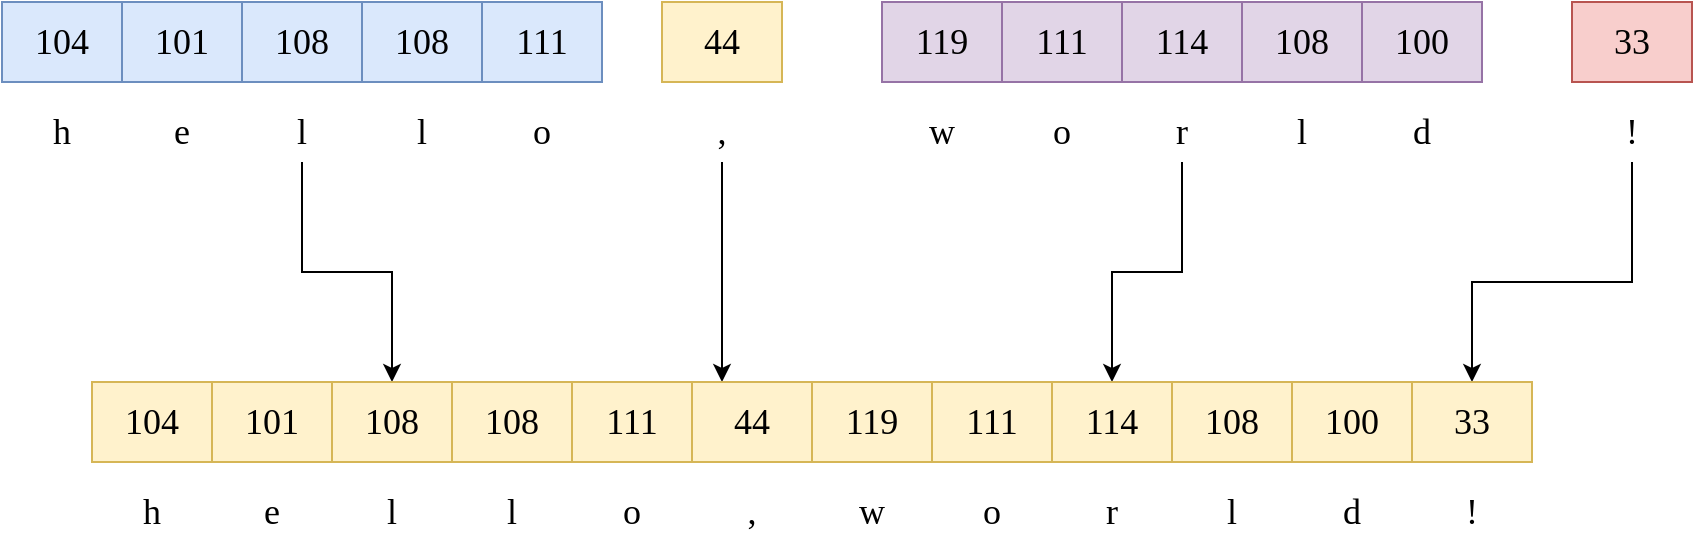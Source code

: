<mxfile version="20.2.3" type="device"><diagram id="5m8z71_S9ZnHBIvJM8n1" name="第 1 页"><mxGraphModel dx="1102" dy="852" grid="1" gridSize="10" guides="1" tooltips="1" connect="1" arrows="1" fold="1" page="1" pageScale="1" pageWidth="827" pageHeight="1169" math="0" shadow="0"><root><mxCell id="0"/><mxCell id="1" parent="0"/><mxCell id="Pn5UigZ2korGHbi_oehB-1" value="104" style="rounded=0;whiteSpace=wrap;html=1;fontFamily=Comic Sans MS;fontSize=18;fillColor=#dae8fc;strokeColor=#6c8ebf;" vertex="1" parent="1"><mxGeometry x="295" y="240" width="60" height="40" as="geometry"/></mxCell><mxCell id="Pn5UigZ2korGHbi_oehB-3" value="h" style="text;html=1;strokeColor=none;fillColor=none;align=center;verticalAlign=middle;whiteSpace=wrap;rounded=0;fontFamily=Comic Sans MS;fontSize=18;" vertex="1" parent="1"><mxGeometry x="295" y="290" width="60" height="30" as="geometry"/></mxCell><mxCell id="Pn5UigZ2korGHbi_oehB-4" value="101" style="rounded=0;whiteSpace=wrap;html=1;fontFamily=Comic Sans MS;fontSize=18;fillColor=#dae8fc;strokeColor=#6c8ebf;" vertex="1" parent="1"><mxGeometry x="355" y="240" width="60" height="40" as="geometry"/></mxCell><mxCell id="Pn5UigZ2korGHbi_oehB-6" value="e" style="text;html=1;strokeColor=none;fillColor=none;align=center;verticalAlign=middle;whiteSpace=wrap;rounded=0;fontFamily=Comic Sans MS;fontSize=18;" vertex="1" parent="1"><mxGeometry x="355" y="290" width="60" height="30" as="geometry"/></mxCell><mxCell id="Pn5UigZ2korGHbi_oehB-7" value="108" style="rounded=0;whiteSpace=wrap;html=1;fontFamily=Comic Sans MS;fontSize=18;fillColor=#dae8fc;strokeColor=#6c8ebf;" vertex="1" parent="1"><mxGeometry x="415" y="240" width="60" height="40" as="geometry"/></mxCell><mxCell id="Pn5UigZ2korGHbi_oehB-73" style="edgeStyle=orthogonalEdgeStyle;rounded=0;orthogonalLoop=1;jettySize=auto;html=1;fontFamily=Comic Sans MS;" edge="1" parent="1" source="Pn5UigZ2korGHbi_oehB-9" target="Pn5UigZ2korGHbi_oehB-43"><mxGeometry relative="1" as="geometry"/></mxCell><mxCell id="Pn5UigZ2korGHbi_oehB-9" value="l" style="text;html=1;strokeColor=none;fillColor=none;align=center;verticalAlign=middle;whiteSpace=wrap;rounded=0;fontFamily=Comic Sans MS;fontSize=18;" vertex="1" parent="1"><mxGeometry x="415" y="290" width="60" height="30" as="geometry"/></mxCell><mxCell id="Pn5UigZ2korGHbi_oehB-10" value="108" style="rounded=0;whiteSpace=wrap;html=1;fontFamily=Comic Sans MS;fontSize=18;fillColor=#dae8fc;strokeColor=#6c8ebf;" vertex="1" parent="1"><mxGeometry x="475" y="240" width="60" height="40" as="geometry"/></mxCell><mxCell id="Pn5UigZ2korGHbi_oehB-12" value="l" style="text;html=1;strokeColor=none;fillColor=none;align=center;verticalAlign=middle;whiteSpace=wrap;rounded=0;fontFamily=Comic Sans MS;fontSize=18;" vertex="1" parent="1"><mxGeometry x="475" y="290" width="60" height="30" as="geometry"/></mxCell><mxCell id="Pn5UigZ2korGHbi_oehB-13" value="111" style="rounded=0;whiteSpace=wrap;html=1;fontFamily=Comic Sans MS;fontSize=18;fillColor=#dae8fc;strokeColor=#6c8ebf;" vertex="1" parent="1"><mxGeometry x="535" y="240" width="60" height="40" as="geometry"/></mxCell><mxCell id="Pn5UigZ2korGHbi_oehB-15" value="o" style="text;html=1;strokeColor=none;fillColor=none;align=center;verticalAlign=middle;whiteSpace=wrap;rounded=0;fontFamily=Comic Sans MS;fontSize=18;" vertex="1" parent="1"><mxGeometry x="535" y="290" width="60" height="30" as="geometry"/></mxCell><mxCell id="Pn5UigZ2korGHbi_oehB-16" value="44" style="rounded=0;whiteSpace=wrap;html=1;fontFamily=Comic Sans MS;fontSize=18;fillColor=#fff2cc;strokeColor=#d6b656;" vertex="1" parent="1"><mxGeometry x="625" y="240" width="60" height="40" as="geometry"/></mxCell><mxCell id="Pn5UigZ2korGHbi_oehB-18" value="119" style="rounded=0;whiteSpace=wrap;html=1;fontFamily=Comic Sans MS;fontSize=18;fillColor=#e1d5e7;strokeColor=#9673a6;" vertex="1" parent="1"><mxGeometry x="735" y="240" width="60" height="40" as="geometry"/></mxCell><mxCell id="Pn5UigZ2korGHbi_oehB-20" value="111" style="rounded=0;whiteSpace=wrap;html=1;fontFamily=Comic Sans MS;fontSize=18;fillColor=#e1d5e7;strokeColor=#9673a6;" vertex="1" parent="1"><mxGeometry x="795" y="240" width="60" height="40" as="geometry"/></mxCell><mxCell id="Pn5UigZ2korGHbi_oehB-22" value="o" style="text;html=1;strokeColor=none;fillColor=none;align=center;verticalAlign=middle;whiteSpace=wrap;rounded=0;fontFamily=Comic Sans MS;fontSize=18;" vertex="1" parent="1"><mxGeometry x="795" y="290" width="60" height="30" as="geometry"/></mxCell><mxCell id="Pn5UigZ2korGHbi_oehB-23" value="114" style="rounded=0;whiteSpace=wrap;html=1;fontFamily=Comic Sans MS;fontSize=18;fillColor=#e1d5e7;strokeColor=#9673a6;" vertex="1" parent="1"><mxGeometry x="855" y="240" width="60" height="40" as="geometry"/></mxCell><mxCell id="Pn5UigZ2korGHbi_oehB-75" style="edgeStyle=orthogonalEdgeStyle;rounded=0;orthogonalLoop=1;jettySize=auto;html=1;fontFamily=Comic Sans MS;" edge="1" parent="1" source="Pn5UigZ2korGHbi_oehB-25" target="Pn5UigZ2korGHbi_oehB-59"><mxGeometry relative="1" as="geometry"/></mxCell><mxCell id="Pn5UigZ2korGHbi_oehB-25" value="r" style="text;html=1;strokeColor=none;fillColor=none;align=center;verticalAlign=middle;whiteSpace=wrap;rounded=0;fontFamily=Comic Sans MS;fontSize=18;" vertex="1" parent="1"><mxGeometry x="855" y="290" width="60" height="30" as="geometry"/></mxCell><mxCell id="Pn5UigZ2korGHbi_oehB-26" value="108" style="rounded=0;whiteSpace=wrap;html=1;fontFamily=Comic Sans MS;fontSize=18;fillColor=#e1d5e7;strokeColor=#9673a6;" vertex="1" parent="1"><mxGeometry x="915" y="240" width="60" height="40" as="geometry"/></mxCell><mxCell id="Pn5UigZ2korGHbi_oehB-28" value="l" style="text;html=1;strokeColor=none;fillColor=none;align=center;verticalAlign=middle;whiteSpace=wrap;rounded=0;fontFamily=Comic Sans MS;fontSize=18;" vertex="1" parent="1"><mxGeometry x="915" y="290" width="60" height="30" as="geometry"/></mxCell><mxCell id="Pn5UigZ2korGHbi_oehB-29" value="100" style="rounded=0;whiteSpace=wrap;html=1;fontFamily=Comic Sans MS;fontSize=18;fillColor=#e1d5e7;strokeColor=#9673a6;" vertex="1" parent="1"><mxGeometry x="975" y="240" width="60" height="40" as="geometry"/></mxCell><mxCell id="Pn5UigZ2korGHbi_oehB-31" value="d" style="text;html=1;strokeColor=none;fillColor=none;align=center;verticalAlign=middle;whiteSpace=wrap;rounded=0;fontFamily=Comic Sans MS;fontSize=18;" vertex="1" parent="1"><mxGeometry x="975" y="290" width="60" height="30" as="geometry"/></mxCell><mxCell id="Pn5UigZ2korGHbi_oehB-74" style="edgeStyle=orthogonalEdgeStyle;rounded=0;orthogonalLoop=1;jettySize=auto;html=1;entryX=0.25;entryY=0;entryDx=0;entryDy=0;fontFamily=Comic Sans MS;" edge="1" parent="1" source="Pn5UigZ2korGHbi_oehB-32" target="Pn5UigZ2korGHbi_oehB-52"><mxGeometry relative="1" as="geometry"/></mxCell><mxCell id="Pn5UigZ2korGHbi_oehB-32" value="," style="text;html=1;strokeColor=none;fillColor=none;align=center;verticalAlign=middle;whiteSpace=wrap;rounded=0;fontFamily=Comic Sans MS;fontSize=18;" vertex="1" parent="1"><mxGeometry x="625" y="290" width="60" height="30" as="geometry"/></mxCell><mxCell id="Pn5UigZ2korGHbi_oehB-33" value="w" style="text;html=1;strokeColor=none;fillColor=none;align=center;verticalAlign=middle;whiteSpace=wrap;rounded=0;fontFamily=Comic Sans MS;fontSize=18;" vertex="1" parent="1"><mxGeometry x="735" y="290" width="60" height="30" as="geometry"/></mxCell><mxCell id="Pn5UigZ2korGHbi_oehB-34" value="33" style="rounded=0;whiteSpace=wrap;html=1;fontFamily=Comic Sans MS;fontSize=18;fillColor=#f8cecc;strokeColor=#b85450;" vertex="1" parent="1"><mxGeometry x="1080" y="240" width="60" height="40" as="geometry"/></mxCell><mxCell id="Pn5UigZ2korGHbi_oehB-76" style="edgeStyle=orthogonalEdgeStyle;rounded=0;orthogonalLoop=1;jettySize=auto;html=1;entryX=0.5;entryY=0;entryDx=0;entryDy=0;fontFamily=Comic Sans MS;" edge="1" parent="1" source="Pn5UigZ2korGHbi_oehB-36" target="Pn5UigZ2korGHbi_oehB-70"><mxGeometry relative="1" as="geometry"><Array as="points"><mxPoint x="1110" y="380"/><mxPoint x="1030" y="380"/></Array></mxGeometry></mxCell><mxCell id="Pn5UigZ2korGHbi_oehB-36" value="!" style="text;html=1;strokeColor=none;fillColor=none;align=center;verticalAlign=middle;whiteSpace=wrap;rounded=0;fontFamily=Comic Sans MS;fontSize=18;" vertex="1" parent="1"><mxGeometry x="1080" y="290" width="60" height="30" as="geometry"/></mxCell><mxCell id="Pn5UigZ2korGHbi_oehB-37" value="104" style="rounded=0;whiteSpace=wrap;html=1;fontFamily=Comic Sans MS;fontSize=18;fillColor=#fff2cc;strokeColor=#d6b656;" vertex="1" parent="1"><mxGeometry x="340" y="430" width="60" height="40" as="geometry"/></mxCell><mxCell id="Pn5UigZ2korGHbi_oehB-39" value="h" style="text;html=1;strokeColor=none;fillColor=none;align=center;verticalAlign=middle;whiteSpace=wrap;rounded=0;fontFamily=Comic Sans MS;fontSize=18;" vertex="1" parent="1"><mxGeometry x="340" y="480" width="60" height="30" as="geometry"/></mxCell><mxCell id="Pn5UigZ2korGHbi_oehB-40" value="101" style="rounded=0;whiteSpace=wrap;html=1;fontFamily=Comic Sans MS;fontSize=18;fillColor=#fff2cc;strokeColor=#d6b656;" vertex="1" parent="1"><mxGeometry x="400" y="430" width="60" height="40" as="geometry"/></mxCell><mxCell id="Pn5UigZ2korGHbi_oehB-42" value="e" style="text;html=1;strokeColor=none;fillColor=none;align=center;verticalAlign=middle;whiteSpace=wrap;rounded=0;fontFamily=Comic Sans MS;fontSize=18;" vertex="1" parent="1"><mxGeometry x="400" y="480" width="60" height="30" as="geometry"/></mxCell><mxCell id="Pn5UigZ2korGHbi_oehB-43" value="108" style="rounded=0;whiteSpace=wrap;html=1;fontFamily=Comic Sans MS;fontSize=18;fillColor=#fff2cc;strokeColor=#d6b656;" vertex="1" parent="1"><mxGeometry x="460" y="430" width="60" height="40" as="geometry"/></mxCell><mxCell id="Pn5UigZ2korGHbi_oehB-45" value="l" style="text;html=1;strokeColor=none;fillColor=none;align=center;verticalAlign=middle;whiteSpace=wrap;rounded=0;fontFamily=Comic Sans MS;fontSize=18;" vertex="1" parent="1"><mxGeometry x="460" y="480" width="60" height="30" as="geometry"/></mxCell><mxCell id="Pn5UigZ2korGHbi_oehB-46" value="108" style="rounded=0;whiteSpace=wrap;html=1;fontFamily=Comic Sans MS;fontSize=18;fillColor=#fff2cc;strokeColor=#d6b656;" vertex="1" parent="1"><mxGeometry x="520" y="430" width="60" height="40" as="geometry"/></mxCell><mxCell id="Pn5UigZ2korGHbi_oehB-48" value="l" style="text;html=1;strokeColor=none;fillColor=none;align=center;verticalAlign=middle;whiteSpace=wrap;rounded=0;fontFamily=Comic Sans MS;fontSize=18;" vertex="1" parent="1"><mxGeometry x="520" y="480" width="60" height="30" as="geometry"/></mxCell><mxCell id="Pn5UigZ2korGHbi_oehB-49" value="111" style="rounded=0;whiteSpace=wrap;html=1;fontFamily=Comic Sans MS;fontSize=18;fillColor=#fff2cc;strokeColor=#d6b656;" vertex="1" parent="1"><mxGeometry x="580" y="430" width="60" height="40" as="geometry"/></mxCell><mxCell id="Pn5UigZ2korGHbi_oehB-51" value="o" style="text;html=1;strokeColor=none;fillColor=none;align=center;verticalAlign=middle;whiteSpace=wrap;rounded=0;fontFamily=Comic Sans MS;fontSize=18;" vertex="1" parent="1"><mxGeometry x="580" y="480" width="60" height="30" as="geometry"/></mxCell><mxCell id="Pn5UigZ2korGHbi_oehB-52" value="44" style="rounded=0;whiteSpace=wrap;html=1;fontFamily=Comic Sans MS;fontSize=18;fillColor=#fff2cc;strokeColor=#d6b656;" vertex="1" parent="1"><mxGeometry x="640" y="430" width="60" height="40" as="geometry"/></mxCell><mxCell id="Pn5UigZ2korGHbi_oehB-54" value="119" style="rounded=0;whiteSpace=wrap;html=1;fontFamily=Comic Sans MS;fontSize=18;fillColor=#fff2cc;strokeColor=#d6b656;" vertex="1" parent="1"><mxGeometry x="700" y="430" width="60" height="40" as="geometry"/></mxCell><mxCell id="Pn5UigZ2korGHbi_oehB-56" value="111" style="rounded=0;whiteSpace=wrap;html=1;fontFamily=Comic Sans MS;fontSize=18;fillColor=#fff2cc;strokeColor=#d6b656;" vertex="1" parent="1"><mxGeometry x="760" y="430" width="60" height="40" as="geometry"/></mxCell><mxCell id="Pn5UigZ2korGHbi_oehB-58" value="o" style="text;html=1;strokeColor=none;fillColor=none;align=center;verticalAlign=middle;whiteSpace=wrap;rounded=0;fontFamily=Comic Sans MS;fontSize=18;" vertex="1" parent="1"><mxGeometry x="760" y="480" width="60" height="30" as="geometry"/></mxCell><mxCell id="Pn5UigZ2korGHbi_oehB-59" value="114" style="rounded=0;whiteSpace=wrap;html=1;fontFamily=Comic Sans MS;fontSize=18;fillColor=#fff2cc;strokeColor=#d6b656;" vertex="1" parent="1"><mxGeometry x="820" y="430" width="60" height="40" as="geometry"/></mxCell><mxCell id="Pn5UigZ2korGHbi_oehB-61" value="r" style="text;html=1;strokeColor=none;fillColor=none;align=center;verticalAlign=middle;whiteSpace=wrap;rounded=0;fontFamily=Comic Sans MS;fontSize=18;" vertex="1" parent="1"><mxGeometry x="820" y="480" width="60" height="30" as="geometry"/></mxCell><mxCell id="Pn5UigZ2korGHbi_oehB-62" value="108" style="rounded=0;whiteSpace=wrap;html=1;fontFamily=Comic Sans MS;fontSize=18;fillColor=#fff2cc;strokeColor=#d6b656;" vertex="1" parent="1"><mxGeometry x="880" y="430" width="60" height="40" as="geometry"/></mxCell><mxCell id="Pn5UigZ2korGHbi_oehB-64" value="l" style="text;html=1;strokeColor=none;fillColor=none;align=center;verticalAlign=middle;whiteSpace=wrap;rounded=0;fontFamily=Comic Sans MS;fontSize=18;" vertex="1" parent="1"><mxGeometry x="880" y="480" width="60" height="30" as="geometry"/></mxCell><mxCell id="Pn5UigZ2korGHbi_oehB-65" value="100" style="rounded=0;whiteSpace=wrap;html=1;fontFamily=Comic Sans MS;fontSize=18;fillColor=#fff2cc;strokeColor=#d6b656;" vertex="1" parent="1"><mxGeometry x="940" y="430" width="60" height="40" as="geometry"/></mxCell><mxCell id="Pn5UigZ2korGHbi_oehB-67" value="d" style="text;html=1;strokeColor=none;fillColor=none;align=center;verticalAlign=middle;whiteSpace=wrap;rounded=0;fontFamily=Comic Sans MS;fontSize=18;" vertex="1" parent="1"><mxGeometry x="940" y="480" width="60" height="30" as="geometry"/></mxCell><mxCell id="Pn5UigZ2korGHbi_oehB-68" value="," style="text;html=1;strokeColor=none;fillColor=none;align=center;verticalAlign=middle;whiteSpace=wrap;rounded=0;fontFamily=Comic Sans MS;fontSize=18;" vertex="1" parent="1"><mxGeometry x="640" y="480" width="60" height="30" as="geometry"/></mxCell><mxCell id="Pn5UigZ2korGHbi_oehB-69" value="w" style="text;html=1;strokeColor=none;fillColor=none;align=center;verticalAlign=middle;whiteSpace=wrap;rounded=0;fontFamily=Comic Sans MS;fontSize=18;" vertex="1" parent="1"><mxGeometry x="700" y="480" width="60" height="30" as="geometry"/></mxCell><mxCell id="Pn5UigZ2korGHbi_oehB-70" value="33" style="rounded=0;whiteSpace=wrap;html=1;fontFamily=Comic Sans MS;fontSize=18;fillColor=#fff2cc;strokeColor=#d6b656;" vertex="1" parent="1"><mxGeometry x="1000" y="430" width="60" height="40" as="geometry"/></mxCell><mxCell id="Pn5UigZ2korGHbi_oehB-72" value="!" style="text;html=1;strokeColor=none;fillColor=none;align=center;verticalAlign=middle;whiteSpace=wrap;rounded=0;fontFamily=Comic Sans MS;fontSize=18;" vertex="1" parent="1"><mxGeometry x="1000" y="480" width="60" height="30" as="geometry"/></mxCell></root></mxGraphModel></diagram></mxfile>